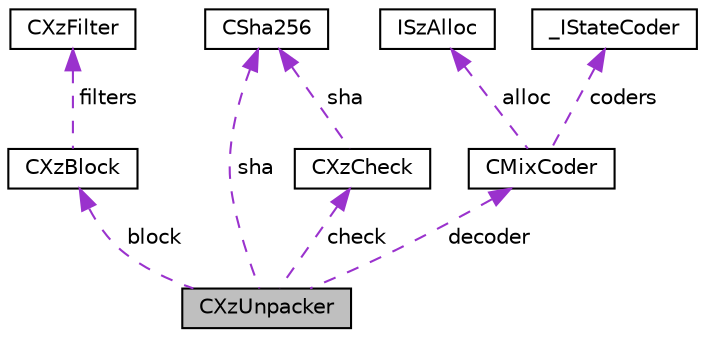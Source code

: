 digraph "CXzUnpacker"
{
 // LATEX_PDF_SIZE
  edge [fontname="Helvetica",fontsize="10",labelfontname="Helvetica",labelfontsize="10"];
  node [fontname="Helvetica",fontsize="10",shape=record];
  Node1 [label="CXzUnpacker",height=0.2,width=0.4,color="black", fillcolor="grey75", style="filled", fontcolor="black",tooltip=" "];
  Node2 -> Node1 [dir="back",color="darkorchid3",fontsize="10",style="dashed",label=" block" ,fontname="Helvetica"];
  Node2 [label="CXzBlock",height=0.2,width=0.4,color="black", fillcolor="white", style="filled",URL="$struct_c_xz_block.html",tooltip=" "];
  Node3 -> Node2 [dir="back",color="darkorchid3",fontsize="10",style="dashed",label=" filters" ,fontname="Helvetica"];
  Node3 [label="CXzFilter",height=0.2,width=0.4,color="black", fillcolor="white", style="filled",URL="$struct_c_xz_filter.html",tooltip=" "];
  Node4 -> Node1 [dir="back",color="darkorchid3",fontsize="10",style="dashed",label=" check" ,fontname="Helvetica"];
  Node4 [label="CXzCheck",height=0.2,width=0.4,color="black", fillcolor="white", style="filled",URL="$struct_c_xz_check.html",tooltip=" "];
  Node5 -> Node4 [dir="back",color="darkorchid3",fontsize="10",style="dashed",label=" sha" ,fontname="Helvetica"];
  Node5 [label="CSha256",height=0.2,width=0.4,color="black", fillcolor="white", style="filled",URL="$struct_c_sha256.html",tooltip=" "];
  Node5 -> Node1 [dir="back",color="darkorchid3",fontsize="10",style="dashed",label=" sha" ,fontname="Helvetica"];
  Node6 -> Node1 [dir="back",color="darkorchid3",fontsize="10",style="dashed",label=" decoder" ,fontname="Helvetica"];
  Node6 [label="CMixCoder",height=0.2,width=0.4,color="black", fillcolor="white", style="filled",URL="$struct_c_mix_coder.html",tooltip=" "];
  Node7 -> Node6 [dir="back",color="darkorchid3",fontsize="10",style="dashed",label=" alloc" ,fontname="Helvetica"];
  Node7 [label="ISzAlloc",height=0.2,width=0.4,color="black", fillcolor="white", style="filled",URL="$struct_i_sz_alloc.html",tooltip=" "];
  Node8 -> Node6 [dir="back",color="darkorchid3",fontsize="10",style="dashed",label=" coders" ,fontname="Helvetica"];
  Node8 [label="_IStateCoder",height=0.2,width=0.4,color="black", fillcolor="white", style="filled",URL="$struct___i_state_coder.html",tooltip=" "];
}
